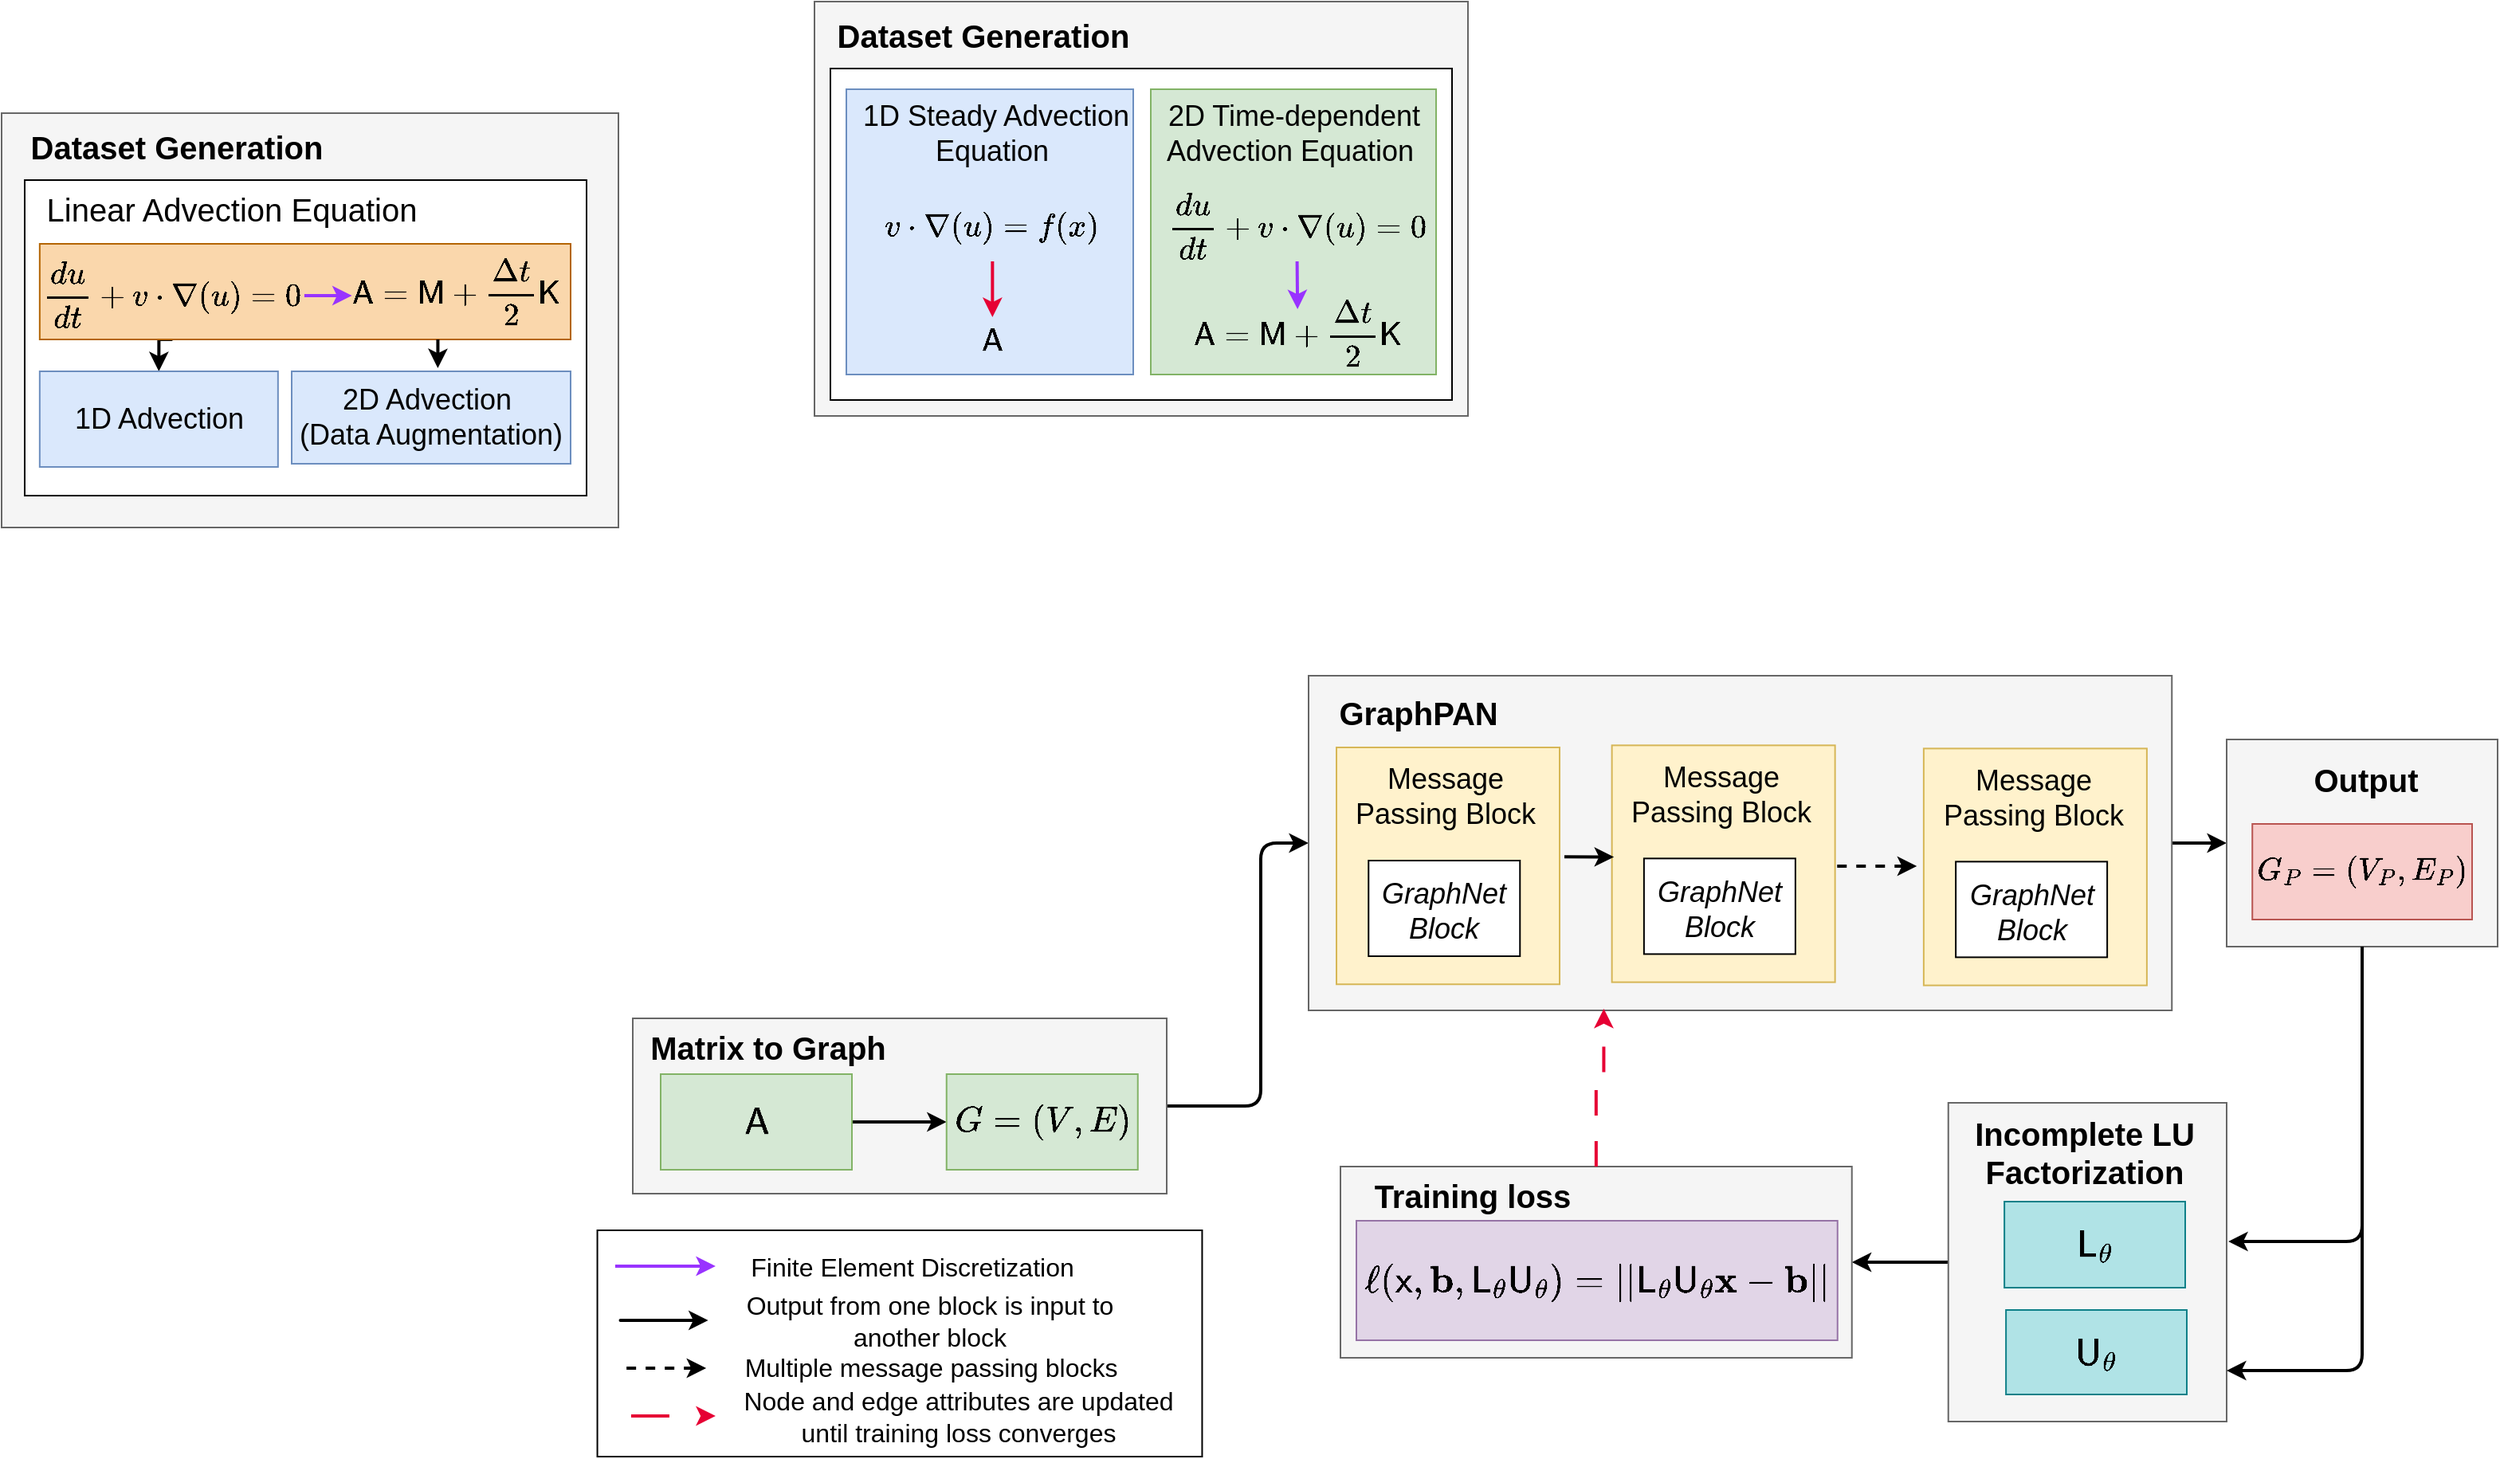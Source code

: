 <mxfile version="24.4.13" type="github">
  <diagram name="Page-1" id="CLEHjoU5vSzugFdWLpFR">
    <mxGraphModel dx="1783" dy="1259" grid="1" gridSize="10" guides="1" tooltips="1" connect="1" arrows="1" fold="1" page="1" pageScale="1" pageWidth="1100" pageHeight="850" math="1" shadow="0">
      <root>
        <mxCell id="0" />
        <mxCell id="1" parent="0" />
        <mxCell id="atc6zTnJ9f4bXwOcN9K--1" style="edgeStyle=orthogonalEdgeStyle;rounded=0;orthogonalLoop=1;jettySize=auto;html=1;exitX=0;exitY=0.5;exitDx=0;exitDy=0;strokeColor=#000000;strokeWidth=2;fontSize=20;" edge="1" parent="1" source="atc6zTnJ9f4bXwOcN9K--2" target="atc6zTnJ9f4bXwOcN9K--17">
          <mxGeometry relative="1" as="geometry" />
        </mxCell>
        <mxCell id="atc6zTnJ9f4bXwOcN9K--2" value="" style="rounded=0;whiteSpace=wrap;html=1;fillColor=#f5f5f5;strokeColor=#666666;fontColor=#333333;fontSize=20;" vertex="1" parent="1">
          <mxGeometry x="331.37" y="491" width="174.63" height="200" as="geometry" />
        </mxCell>
        <mxCell id="atc6zTnJ9f4bXwOcN9K--3" style="edgeStyle=orthogonalEdgeStyle;rounded=1;orthogonalLoop=1;jettySize=auto;html=1;exitX=1;exitY=0.5;exitDx=0;exitDy=0;entryX=0;entryY=0.5;entryDx=0;entryDy=0;strokeWidth=2;curved=0;fontSize=20;" edge="1" parent="1" source="atc6zTnJ9f4bXwOcN9K--4" target="atc6zTnJ9f4bXwOcN9K--6">
          <mxGeometry relative="1" as="geometry">
            <Array as="points">
              <mxPoint x="-100" y="493" />
              <mxPoint x="-100" y="328" />
            </Array>
          </mxGeometry>
        </mxCell>
        <mxCell id="atc6zTnJ9f4bXwOcN9K--4" value="" style="rounded=0;whiteSpace=wrap;html=1;fillColor=#f5f5f5;fontColor=#333333;strokeColor=#666666;fontSize=16;" vertex="1" parent="1">
          <mxGeometry x="-494" y="438" width="335" height="110" as="geometry" />
        </mxCell>
        <mxCell id="atc6zTnJ9f4bXwOcN9K--5" value="" style="edgeStyle=orthogonalEdgeStyle;orthogonalLoop=1;jettySize=auto;html=1;rounded=1;strokeColor=#000000;strokeWidth=2;fontSize=20;" edge="1" parent="1" source="atc6zTnJ9f4bXwOcN9K--6" target="atc6zTnJ9f4bXwOcN9K--15">
          <mxGeometry relative="1" as="geometry" />
        </mxCell>
        <mxCell id="atc6zTnJ9f4bXwOcN9K--6" value="" style="rounded=0;whiteSpace=wrap;html=1;fillColor=#f5f5f5;fontColor=#333333;strokeColor=#666666;fontSize=20;" vertex="1" parent="1">
          <mxGeometry x="-70" y="223" width="541.63" height="210" as="geometry" />
        </mxCell>
        <mxCell id="atc6zTnJ9f4bXwOcN9K--7" value="" style="rounded=0;whiteSpace=wrap;html=1;rotation=90;fillColor=#fff2cc;strokeColor=#d6b656;fontSize=20;" vertex="1" parent="1">
          <mxGeometry x="-56.8" y="272.32" width="148.62" height="140" as="geometry" />
        </mxCell>
        <mxCell id="atc6zTnJ9f4bXwOcN9K--8" value="" style="rounded=0;whiteSpace=wrap;html=1;fontSize=20;" vertex="1" parent="1">
          <mxGeometry x="-32.37" y="339" width="95" height="60" as="geometry" />
        </mxCell>
        <mxCell id="atc6zTnJ9f4bXwOcN9K--9" value="" style="edgeStyle=orthogonalEdgeStyle;rounded=0;orthogonalLoop=1;jettySize=auto;html=1;fontSize=20;strokeWidth=2;" edge="1" parent="1" source="atc6zTnJ9f4bXwOcN9K--10" target="atc6zTnJ9f4bXwOcN9K--14">
          <mxGeometry relative="1" as="geometry" />
        </mxCell>
        <mxCell id="atc6zTnJ9f4bXwOcN9K--10" value="$$\mathsf{A}$$" style="rounded=0;whiteSpace=wrap;html=1;fillColor=#d5e8d4;strokeColor=#82b366;fontSize=20;" vertex="1" parent="1">
          <mxGeometry x="-476.5" y="473" width="120" height="60" as="geometry" />
        </mxCell>
        <mxCell id="atc6zTnJ9f4bXwOcN9K--11" value="Message Passing Block" style="text;html=1;strokeColor=none;fillColor=none;align=center;verticalAlign=middle;whiteSpace=wrap;rounded=0;fontSize=18;" vertex="1" parent="1">
          <mxGeometry x="-45.57" y="284" width="124.13" height="30" as="geometry" />
        </mxCell>
        <mxCell id="atc6zTnJ9f4bXwOcN9K--12" value="GraphNet Block" style="text;html=1;strokeColor=none;fillColor=none;align=center;verticalAlign=middle;whiteSpace=wrap;rounded=0;fontSize=18;fontStyle=2" vertex="1" parent="1">
          <mxGeometry x="-29.87" y="356" width="90.13" height="30" as="geometry" />
        </mxCell>
        <mxCell id="atc6zTnJ9f4bXwOcN9K--13" value="GraphPAN" style="text;html=1;strokeColor=none;fillColor=none;align=center;verticalAlign=middle;whiteSpace=wrap;rounded=0;fontSize=20;fontStyle=1" vertex="1" parent="1">
          <mxGeometry x="-31.5" y="231" width="60" height="30" as="geometry" />
        </mxCell>
        <mxCell id="atc6zTnJ9f4bXwOcN9K--14" value="$$G=(V,E)$$" style="rounded=0;whiteSpace=wrap;html=1;fillColor=#d5e8d4;strokeColor=#82b366;fontSize=19;" vertex="1" parent="1">
          <mxGeometry x="-297.13" y="473" width="120" height="60" as="geometry" />
        </mxCell>
        <mxCell id="atc6zTnJ9f4bXwOcN9K--15" value="" style="rounded=0;whiteSpace=wrap;html=1;fillColor=#f5f5f5;fontColor=#333333;strokeColor=#666666;fontSize=20;" vertex="1" parent="1">
          <mxGeometry x="506" y="263" width="170" height="130" as="geometry" />
        </mxCell>
        <mxCell id="atc6zTnJ9f4bXwOcN9K--16" value="&lt;span style=&quot;font-size: 17px;&quot;&gt;$$G_P=(V_P,E_P)$$&lt;/span&gt;" style="rounded=0;whiteSpace=wrap;html=1;fillColor=#f8cecc;strokeColor=#b85450;fontSize=17;" vertex="1" parent="1">
          <mxGeometry x="522.12" y="316" width="137.88" height="60" as="geometry" />
        </mxCell>
        <mxCell id="atc6zTnJ9f4bXwOcN9K--17" value="" style="rounded=0;whiteSpace=wrap;html=1;fillColor=#f5f5f5;fontColor=#333333;strokeColor=#666666;fontSize=20;" vertex="1" parent="1">
          <mxGeometry x="-50" y="531" width="320.87" height="120" as="geometry" />
        </mxCell>
        <mxCell id="atc6zTnJ9f4bXwOcN9K--18" style="edgeStyle=orthogonalEdgeStyle;rounded=0;orthogonalLoop=1;jettySize=auto;html=1;dashed=1;strokeColor=#E60034;strokeWidth=2;fontSize=20;exitX=0.5;exitY=0;exitDx=0;exitDy=0;dashPattern=8 8;entryX=0.342;entryY=0.995;entryDx=0;entryDy=0;entryPerimeter=0;" edge="1" parent="1" source="atc6zTnJ9f4bXwOcN9K--17" target="atc6zTnJ9f4bXwOcN9K--6">
          <mxGeometry relative="1" as="geometry">
            <mxPoint x="491.63" y="578" as="sourcePoint" />
            <mxPoint x="170" y="435" as="targetPoint" />
          </mxGeometry>
        </mxCell>
        <mxCell id="atc6zTnJ9f4bXwOcN9K--19" value="$$\ell(\mathsf{x},\mathbf{b},\mathsf{L}_{\theta}\mathsf{U}_{\theta})=||\mathsf{L}_{\theta}\mathsf{U}_{\theta}\mathbf{x}-\mathbf{b}||$$" style="rounded=0;whiteSpace=wrap;html=1;fillColor=#e1d5e7;strokeColor=#9673a6;fontSize=20;" vertex="1" parent="1">
          <mxGeometry x="-40" y="565" width="301.87" height="75" as="geometry" />
        </mxCell>
        <mxCell id="atc6zTnJ9f4bXwOcN9K--20" value="Training loss" style="text;html=1;strokeColor=none;fillColor=none;align=center;verticalAlign=middle;whiteSpace=wrap;rounded=0;fontSize=20;fontStyle=1" vertex="1" parent="1">
          <mxGeometry x="-40.13" y="534" width="146.13" height="30" as="geometry" />
        </mxCell>
        <mxCell id="atc6zTnJ9f4bXwOcN9K--21" value="Incomplete LU Factorization" style="text;html=1;strokeColor=none;fillColor=none;align=center;verticalAlign=middle;whiteSpace=wrap;rounded=0;fontSize=20;fontStyle=1" vertex="1" parent="1">
          <mxGeometry x="342" y="507" width="150" height="30" as="geometry" />
        </mxCell>
        <mxCell id="atc6zTnJ9f4bXwOcN9K--22" value="Matrix to Graph" style="text;html=1;strokeColor=none;fillColor=none;align=center;verticalAlign=middle;whiteSpace=wrap;rounded=0;fontSize=20;fontStyle=1" vertex="1" parent="1">
          <mxGeometry x="-489.5" y="441" width="159.5" height="30" as="geometry" />
        </mxCell>
        <mxCell id="atc6zTnJ9f4bXwOcN9K--23" value="" style="rounded=0;whiteSpace=wrap;html=1;fontSize=16;" vertex="1" parent="1">
          <mxGeometry x="-516.22" y="571" width="379.44" height="142" as="geometry" />
        </mxCell>
        <mxCell id="atc6zTnJ9f4bXwOcN9K--24" value="" style="edgeStyle=orthogonalEdgeStyle;rounded=0;orthogonalLoop=1;jettySize=auto;html=1;strokeColor=#9933FF;strokeWidth=2;fontSize=16;" edge="1" parent="1">
          <mxGeometry relative="1" as="geometry">
            <mxPoint x="-505.03" y="593.5" as="sourcePoint" />
            <mxPoint x="-442.03" y="593.5" as="targetPoint" />
            <Array as="points">
              <mxPoint x="-505.03" y="593.5" />
            </Array>
          </mxGeometry>
        </mxCell>
        <mxCell id="atc6zTnJ9f4bXwOcN9K--25" value="" style="edgeStyle=orthogonalEdgeStyle;orthogonalLoop=1;jettySize=auto;html=1;rounded=1;strokeColor=#000000;strokeWidth=2;arcSize=20;fontSize=16;" edge="1" parent="1">
          <mxGeometry relative="1" as="geometry">
            <mxPoint x="-481.74" y="627.5" as="sourcePoint" />
            <mxPoint x="-446.68" y="627.5" as="targetPoint" />
            <Array as="points">
              <mxPoint x="-506.74" y="627.5" />
              <mxPoint x="-506.74" y="627.5" />
            </Array>
          </mxGeometry>
        </mxCell>
        <mxCell id="atc6zTnJ9f4bXwOcN9K--26" value="Finite Element Discretization" style="text;html=1;strokeColor=none;fillColor=none;align=center;verticalAlign=middle;whiteSpace=wrap;rounded=0;fontSize=16;" vertex="1" parent="1">
          <mxGeometry x="-431.03" y="579" width="225.06" height="30" as="geometry" />
        </mxCell>
        <mxCell id="atc6zTnJ9f4bXwOcN9K--27" value="Output from one block is input to another block" style="text;html=1;strokeColor=none;fillColor=none;align=center;verticalAlign=middle;whiteSpace=wrap;rounded=0;fontSize=16;" vertex="1" parent="1">
          <mxGeometry x="-432.78" y="613" width="251.14" height="30" as="geometry" />
        </mxCell>
        <mxCell id="atc6zTnJ9f4bXwOcN9K--28" value="Multiple message passing blocks&amp;nbsp;" style="text;html=1;strokeColor=none;fillColor=none;align=center;verticalAlign=middle;whiteSpace=wrap;rounded=0;fontSize=16;" vertex="1" parent="1">
          <mxGeometry x="-442.03" y="642" width="275.06" height="30" as="geometry" />
        </mxCell>
        <mxCell id="atc6zTnJ9f4bXwOcN9K--29" value="" style="edgeStyle=orthogonalEdgeStyle;rounded=0;orthogonalLoop=1;jettySize=auto;html=1;dashed=1;fontSize=16;strokeWidth=2;" edge="1" parent="1">
          <mxGeometry relative="1" as="geometry">
            <mxPoint x="-497.92" y="657.5" as="sourcePoint" />
            <mxPoint x="-447.92" y="657.5" as="targetPoint" />
          </mxGeometry>
        </mxCell>
        <mxCell id="atc6zTnJ9f4bXwOcN9K--30" style="edgeStyle=orthogonalEdgeStyle;rounded=0;orthogonalLoop=1;jettySize=auto;html=1;dashed=1;dashPattern=12 12;strokeColor=#E60034;strokeWidth=2;fontSize=16;" edge="1" parent="1">
          <mxGeometry relative="1" as="geometry">
            <mxPoint x="-495.03" y="687.5" as="sourcePoint" />
            <mxPoint x="-442.03" y="687.5" as="targetPoint" />
          </mxGeometry>
        </mxCell>
        <mxCell id="atc6zTnJ9f4bXwOcN9K--31" value="Node and edge attributes are updated until training loss converges" style="text;html=1;strokeColor=none;fillColor=none;align=center;verticalAlign=middle;whiteSpace=wrap;rounded=0;fontSize=16;" vertex="1" parent="1">
          <mxGeometry x="-431.84" y="673" width="285.06" height="30" as="geometry" />
        </mxCell>
        <mxCell id="atc6zTnJ9f4bXwOcN9K--32" value="" style="rounded=0;whiteSpace=wrap;html=1;rotation=90;fillColor=#fff2cc;strokeColor=#d6b656;fontSize=20;" vertex="1" parent="1">
          <mxGeometry x="116.01" y="271" width="148.62" height="140" as="geometry" />
        </mxCell>
        <mxCell id="atc6zTnJ9f4bXwOcN9K--33" value="" style="rounded=0;whiteSpace=wrap;html=1;fontSize=20;" vertex="1" parent="1">
          <mxGeometry x="140.44" y="337.68" width="95" height="60" as="geometry" />
        </mxCell>
        <mxCell id="atc6zTnJ9f4bXwOcN9K--34" value="Message Passing Block" style="text;html=1;strokeColor=none;fillColor=none;align=center;verticalAlign=middle;whiteSpace=wrap;rounded=0;fontSize=18;" vertex="1" parent="1">
          <mxGeometry x="127.24" y="282.68" width="124.13" height="30" as="geometry" />
        </mxCell>
        <mxCell id="atc6zTnJ9f4bXwOcN9K--35" value="GraphNet Block" style="text;html=1;strokeColor=none;fillColor=none;align=center;verticalAlign=middle;whiteSpace=wrap;rounded=0;fontSize=18;fontStyle=2" vertex="1" parent="1">
          <mxGeometry x="142.94" y="354.68" width="90.13" height="30" as="geometry" />
        </mxCell>
        <mxCell id="atc6zTnJ9f4bXwOcN9K--36" value="" style="rounded=0;whiteSpace=wrap;html=1;rotation=90;fillColor=#fff2cc;strokeColor=#d6b656;fontSize=20;" vertex="1" parent="1">
          <mxGeometry x="311.63" y="273" width="148.62" height="140" as="geometry" />
        </mxCell>
        <mxCell id="atc6zTnJ9f4bXwOcN9K--37" value="" style="rounded=0;whiteSpace=wrap;html=1;fontSize=20;" vertex="1" parent="1">
          <mxGeometry x="336.06" y="339.68" width="95" height="60" as="geometry" />
        </mxCell>
        <mxCell id="atc6zTnJ9f4bXwOcN9K--38" value="Message Passing Block" style="text;html=1;strokeColor=none;fillColor=none;align=center;verticalAlign=middle;whiteSpace=wrap;rounded=0;fontSize=18;" vertex="1" parent="1">
          <mxGeometry x="322.86" y="284.68" width="124.13" height="30" as="geometry" />
        </mxCell>
        <mxCell id="atc6zTnJ9f4bXwOcN9K--39" value="GraphNet Block" style="text;html=1;strokeColor=none;fillColor=none;align=center;verticalAlign=middle;whiteSpace=wrap;rounded=0;fontSize=18;fontStyle=2" vertex="1" parent="1">
          <mxGeometry x="338.56" y="356.68" width="90.13" height="30" as="geometry" />
        </mxCell>
        <mxCell id="atc6zTnJ9f4bXwOcN9K--40" value="" style="edgeStyle=orthogonalEdgeStyle;orthogonalLoop=1;jettySize=auto;html=1;rounded=1;strokeColor=#000000;strokeWidth=2;fontSize=20;" edge="1" parent="1">
          <mxGeometry relative="1" as="geometry">
            <mxPoint x="90.5" y="336.68" as="sourcePoint" />
            <mxPoint x="121.63" y="337" as="targetPoint" />
          </mxGeometry>
        </mxCell>
        <mxCell id="atc6zTnJ9f4bXwOcN9K--41" value="" style="edgeStyle=orthogonalEdgeStyle;rounded=0;orthogonalLoop=1;jettySize=auto;html=1;dashed=1;fontSize=20;strokeWidth=2;" edge="1" parent="1">
          <mxGeometry relative="1" as="geometry">
            <mxPoint x="261.63" y="342.5" as="sourcePoint" />
            <mxPoint x="311.63" y="342.5" as="targetPoint" />
          </mxGeometry>
        </mxCell>
        <mxCell id="atc6zTnJ9f4bXwOcN9K--42" value="$$\mathsf{L}_{\theta}$$" style="rounded=0;whiteSpace=wrap;html=1;fontSize=20;fillColor=#b0e3e6;strokeColor=#0e8088;" vertex="1" parent="1">
          <mxGeometry x="366.56" y="553" width="113.44" height="54" as="geometry" />
        </mxCell>
        <mxCell id="atc6zTnJ9f4bXwOcN9K--43" value="$$\mathsf{U}_{\theta}$$" style="rounded=0;whiteSpace=wrap;html=1;fontSize=20;fillColor=#b0e3e6;strokeColor=#0e8088;" vertex="1" parent="1">
          <mxGeometry x="367.56" y="621" width="113.44" height="53" as="geometry" />
        </mxCell>
        <mxCell id="atc6zTnJ9f4bXwOcN9K--45" value="" style="rounded=0;whiteSpace=wrap;html=1;fillColor=#f5f5f5;fontColor=#333333;strokeColor=#666666;fontSize=20;" vertex="1" parent="1">
          <mxGeometry x="-890" y="-130" width="387" height="260" as="geometry" />
        </mxCell>
        <mxCell id="atc6zTnJ9f4bXwOcN9K--46" value="Dataset Generation" style="text;html=1;strokeColor=none;fillColor=none;align=center;verticalAlign=middle;whiteSpace=wrap;rounded=0;fontSize=20;fontStyle=1" vertex="1" parent="1">
          <mxGeometry x="-881.5" y="-124" width="201.5" height="30" as="geometry" />
        </mxCell>
        <mxCell id="atc6zTnJ9f4bXwOcN9K--47" value="" style="rounded=0;whiteSpace=wrap;html=1;fontSize=20;" vertex="1" parent="1">
          <mxGeometry x="-875.5" y="-88" width="352.5" height="198" as="geometry" />
        </mxCell>
        <mxCell id="atc6zTnJ9f4bXwOcN9K--48" value="Linear Advection Equation" style="text;html=1;strokeColor=none;fillColor=none;align=center;verticalAlign=middle;whiteSpace=wrap;rounded=0;fontSize=20;fontStyle=0" vertex="1" parent="1">
          <mxGeometry x="-870.78" y="-85" width="250.78" height="30" as="geometry" />
        </mxCell>
        <mxCell id="atc6zTnJ9f4bXwOcN9K--49" style="edgeStyle=orthogonalEdgeStyle;rounded=0;orthogonalLoop=1;jettySize=auto;html=1;exitX=0.25;exitY=1;exitDx=0;exitDy=0;entryX=0.5;entryY=0;entryDx=0;entryDy=0;strokeWidth=2;fontSize=20;" edge="1" parent="1" source="atc6zTnJ9f4bXwOcN9K--50" target="atc6zTnJ9f4bXwOcN9K--54">
          <mxGeometry relative="1" as="geometry" />
        </mxCell>
        <mxCell id="atc6zTnJ9f4bXwOcN9K--50" value="" style="rounded=0;whiteSpace=wrap;html=1;fillColor=#fad7ac;strokeColor=#b46504;fontSize=20;" vertex="1" parent="1">
          <mxGeometry x="-866.08" y="-48" width="333.08" height="60" as="geometry" />
        </mxCell>
        <mxCell id="atc6zTnJ9f4bXwOcN9K--51" style="edgeStyle=orthogonalEdgeStyle;rounded=0;orthogonalLoop=1;jettySize=auto;html=1;exitX=1;exitY=0.5;exitDx=0;exitDy=0;strokeColor=#9933FF;strokeWidth=2;entryX=0.001;entryY=0.561;entryDx=0;entryDy=0;entryPerimeter=0;fontSize=20;" edge="1" parent="1">
          <mxGeometry relative="1" as="geometry">
            <mxPoint x="-700.06" y="-15.5" as="sourcePoint" />
            <mxPoint x="-670.18" y="-15.56" as="targetPoint" />
          </mxGeometry>
        </mxCell>
        <mxCell id="atc6zTnJ9f4bXwOcN9K--52" value="$$\frac{du}{dt}+v \cdot \nabla(u)=0$$" style="text;html=1;strokeColor=none;fillColor=none;align=center;verticalAlign=middle;whiteSpace=wrap;rounded=0;fontSize=17;" vertex="1" parent="1">
          <mxGeometry x="-865.5" y="-42" width="164.39" height="50" as="geometry" />
        </mxCell>
        <mxCell id="atc6zTnJ9f4bXwOcN9K--53" value="$$\mathsf{A}=\mathsf{M}+\frac{\Delta t}{2}\mathsf{K}&lt;br style=&quot;font-size: 17px;&quot;&gt;$$" style="text;html=1;strokeColor=none;fillColor=none;align=center;verticalAlign=middle;whiteSpace=wrap;rounded=0;fontSize=17;" vertex="1" parent="1">
          <mxGeometry x="-675.32" y="-38" width="139.74" height="40" as="geometry" />
        </mxCell>
        <mxCell id="atc6zTnJ9f4bXwOcN9K--54" value="1D Advection" style="rounded=0;whiteSpace=wrap;html=1;fillColor=#dae8fc;strokeColor=#6c8ebf;fontSize=18;" vertex="1" parent="1">
          <mxGeometry x="-866.08" y="32" width="149.5" height="60" as="geometry" />
        </mxCell>
        <mxCell id="atc6zTnJ9f4bXwOcN9K--55" value="2D Advection&amp;nbsp;&lt;div style=&quot;font-size: 18px;&quot;&gt;(Data Augmentation)&lt;/div&gt;" style="rounded=0;whiteSpace=wrap;html=1;fillColor=#dae8fc;strokeColor=#6c8ebf;fontSize=18;" vertex="1" parent="1">
          <mxGeometry x="-708" y="32" width="175" height="58" as="geometry" />
        </mxCell>
        <mxCell id="atc6zTnJ9f4bXwOcN9K--56" value="Output" style="text;html=1;strokeColor=none;fillColor=none;align=center;verticalAlign=middle;whiteSpace=wrap;rounded=0;fontSize=20;fontStyle=1" vertex="1" parent="1">
          <mxGeometry x="532.32" y="273" width="123.47" height="30" as="geometry" />
        </mxCell>
        <mxCell id="atc6zTnJ9f4bXwOcN9K--57" style="edgeStyle=orthogonalEdgeStyle;rounded=0;orthogonalLoop=1;jettySize=auto;html=1;exitX=0.75;exitY=1;exitDx=0;exitDy=0;entryX=0.524;entryY=-0.034;entryDx=0;entryDy=0;entryPerimeter=0;strokeWidth=2;fontSize=20;" edge="1" parent="1" source="atc6zTnJ9f4bXwOcN9K--50" target="atc6zTnJ9f4bXwOcN9K--55">
          <mxGeometry relative="1" as="geometry" />
        </mxCell>
        <mxCell id="atc6zTnJ9f4bXwOcN9K--58" style="edgeStyle=orthogonalEdgeStyle;rounded=1;orthogonalLoop=1;jettySize=auto;html=1;exitX=0.5;exitY=1;exitDx=0;exitDy=0;entryX=1.006;entryY=0.435;entryDx=0;entryDy=0;entryPerimeter=0;strokeWidth=2;curved=0;" edge="1" parent="1" source="atc6zTnJ9f4bXwOcN9K--15" target="atc6zTnJ9f4bXwOcN9K--2">
          <mxGeometry relative="1" as="geometry" />
        </mxCell>
        <mxCell id="atc6zTnJ9f4bXwOcN9K--59" style="edgeStyle=orthogonalEdgeStyle;rounded=1;orthogonalLoop=1;jettySize=auto;html=1;exitX=0.5;exitY=1;exitDx=0;exitDy=0;entryX=1;entryY=0.84;entryDx=0;entryDy=0;entryPerimeter=0;curved=0;strokeWidth=2;" edge="1" parent="1" source="atc6zTnJ9f4bXwOcN9K--15" target="atc6zTnJ9f4bXwOcN9K--2">
          <mxGeometry relative="1" as="geometry" />
        </mxCell>
        <mxCell id="atc6zTnJ9f4bXwOcN9K--60" value="" style="rounded=0;whiteSpace=wrap;html=1;fillColor=#f5f5f5;fontColor=#333333;strokeColor=#666666;fontSize=20;" vertex="1" parent="1">
          <mxGeometry x="-380" y="-200" width="410" height="260" as="geometry" />
        </mxCell>
        <mxCell id="atc6zTnJ9f4bXwOcN9K--61" value="Dataset Generation" style="text;html=1;strokeColor=none;fillColor=none;align=center;verticalAlign=middle;whiteSpace=wrap;rounded=0;fontSize=20;fontStyle=1" vertex="1" parent="1">
          <mxGeometry x="-375.5" y="-194" width="201.5" height="30" as="geometry" />
        </mxCell>
        <mxCell id="atc6zTnJ9f4bXwOcN9K--62" value="" style="rounded=0;whiteSpace=wrap;html=1;fontSize=20;" vertex="1" parent="1">
          <mxGeometry x="-370" y="-158" width="390" height="208" as="geometry" />
        </mxCell>
        <mxCell id="atc6zTnJ9f4bXwOcN9K--73" value="" style="rounded=0;whiteSpace=wrap;html=1;fillColor=#dae8fc;strokeColor=#6c8ebf;" vertex="1" parent="1">
          <mxGeometry x="-360" y="-145" width="180" height="179" as="geometry" />
        </mxCell>
        <mxCell id="atc6zTnJ9f4bXwOcN9K--74" value="" style="rounded=0;whiteSpace=wrap;html=1;fillColor=#d5e8d4;strokeColor=#82b366;" vertex="1" parent="1">
          <mxGeometry x="-169" y="-145" width="179" height="179" as="geometry" />
        </mxCell>
        <mxCell id="atc6zTnJ9f4bXwOcN9K--75" value="1D Steady Advection Equation&amp;nbsp;" style="text;html=1;align=center;verticalAlign=middle;whiteSpace=wrap;rounded=0;fontSize=18;" vertex="1" parent="1">
          <mxGeometry x="-354" y="-132" width="175.97" height="30" as="geometry" />
        </mxCell>
        <mxCell id="atc6zTnJ9f4bXwOcN9K--76" value="2D Time-dependent Advection Equation&amp;nbsp;" style="text;html=1;align=center;verticalAlign=middle;whiteSpace=wrap;rounded=0;fontSize=18;" vertex="1" parent="1">
          <mxGeometry x="-167.49" y="-132" width="175.97" height="30" as="geometry" />
        </mxCell>
        <mxCell id="atc6zTnJ9f4bXwOcN9K--77" value="$$v \cdot \nabla(u)=f(x)$$" style="text;html=1;strokeColor=none;fillColor=none;align=center;verticalAlign=middle;whiteSpace=wrap;rounded=0;fontSize=17;" vertex="1" parent="1">
          <mxGeometry x="-350.52" y="-80" width="164.39" height="43" as="geometry" />
        </mxCell>
        <mxCell id="atc6zTnJ9f4bXwOcN9K--82" style="edgeStyle=orthogonalEdgeStyle;rounded=0;orthogonalLoop=1;jettySize=auto;html=1;exitX=0.5;exitY=1;exitDx=0;exitDy=0;entryX=0.5;entryY=0;entryDx=0;entryDy=0;strokeWidth=2;strokeColor=#9933FF;" edge="1" parent="1" source="atc6zTnJ9f4bXwOcN9K--78" target="atc6zTnJ9f4bXwOcN9K--79">
          <mxGeometry relative="1" as="geometry" />
        </mxCell>
        <mxCell id="atc6zTnJ9f4bXwOcN9K--78" value="$$\frac{du}{dt}+v \cdot \nabla(u)=0$$" style="text;html=1;strokeColor=none;fillColor=none;align=center;verticalAlign=middle;whiteSpace=wrap;rounded=0;fontSize=17;" vertex="1" parent="1">
          <mxGeometry x="-159.39" y="-83" width="164.39" height="46" as="geometry" />
        </mxCell>
        <mxCell id="atc6zTnJ9f4bXwOcN9K--79" value="$$\mathsf{A}=\mathsf{M}+\frac{\Delta t}{2}\mathsf{K}&lt;br style=&quot;font-size: 17px;&quot;&gt;$$" style="text;html=1;strokeColor=none;fillColor=none;align=center;verticalAlign=middle;whiteSpace=wrap;rounded=0;fontSize=17;" vertex="1" parent="1">
          <mxGeometry x="-146.78" y="-7" width="139.74" height="29" as="geometry" />
        </mxCell>
        <mxCell id="atc6zTnJ9f4bXwOcN9K--80" value="$$\mathsf{A}&lt;br style=&quot;font-size: 17px;&quot;&gt;$$" style="text;html=1;strokeColor=none;fillColor=none;align=center;verticalAlign=middle;whiteSpace=wrap;rounded=0;fontSize=17;" vertex="1" parent="1">
          <mxGeometry x="-338.19" y="-2" width="139.74" height="31" as="geometry" />
        </mxCell>
        <mxCell id="atc6zTnJ9f4bXwOcN9K--81" value="" style="endArrow=classic;html=1;rounded=0;exitX=0.5;exitY=1;exitDx=0;exitDy=0;entryX=0.5;entryY=0;entryDx=0;entryDy=0;strokeWidth=2;strokeColor=#E60034;" edge="1" parent="1" source="atc6zTnJ9f4bXwOcN9K--77" target="atc6zTnJ9f4bXwOcN9K--80">
          <mxGeometry width="50" height="50" relative="1" as="geometry">
            <mxPoint x="-255.97" y="8" as="sourcePoint" />
            <mxPoint x="-205.97" y="-42" as="targetPoint" />
          </mxGeometry>
        </mxCell>
      </root>
    </mxGraphModel>
  </diagram>
</mxfile>
